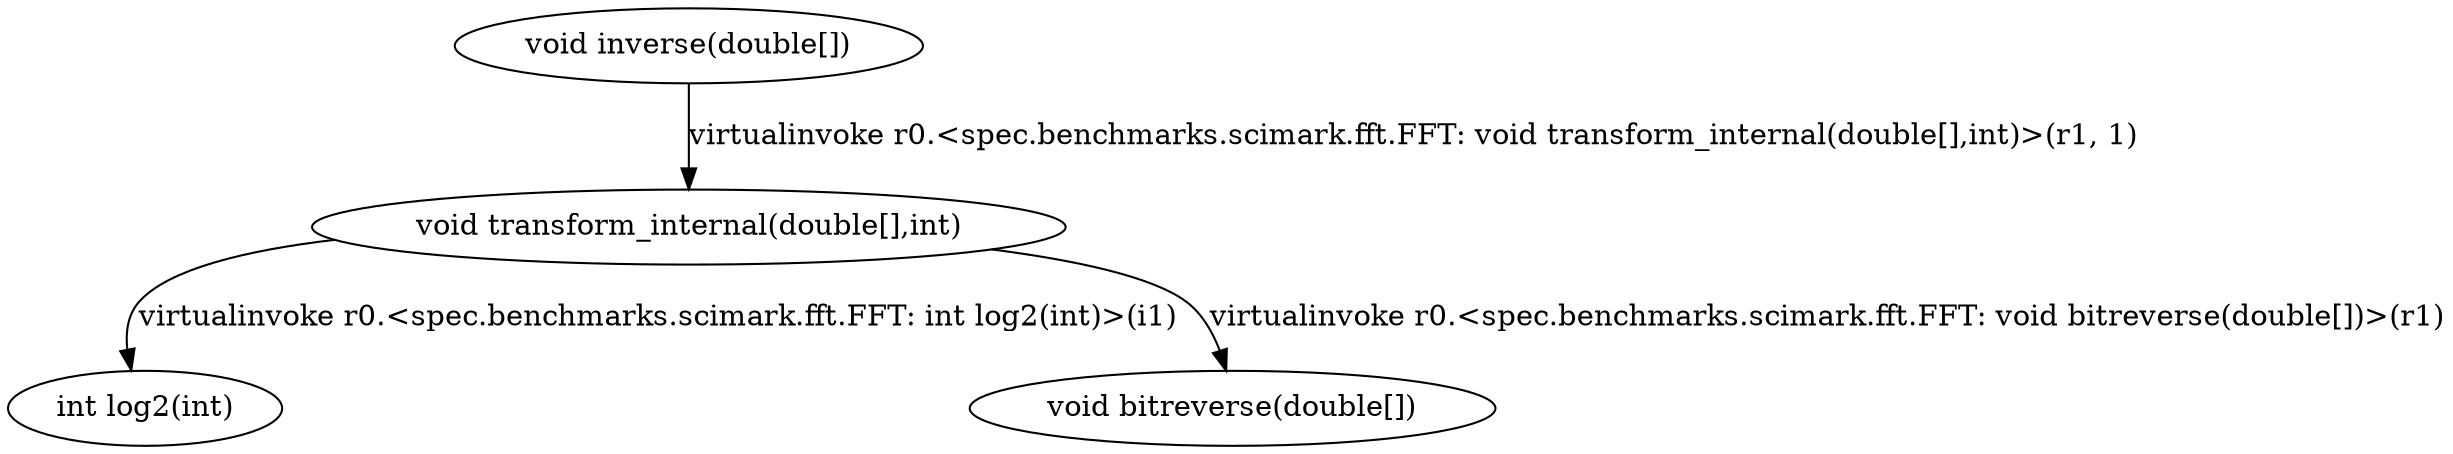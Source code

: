 digraph g {
3[label="int log2(int)"]
0[label="void inverse(double[])"]
2[label="void bitreverse(double[])"]
1[label="void transform_internal(double[],int)"]
0->1[label="virtualinvoke r0.<spec.benchmarks.scimark.fft.FFT: void transform_internal(double[],int)>(r1, 1)"]
1->2[label="virtualinvoke r0.<spec.benchmarks.scimark.fft.FFT: void bitreverse(double[])>(r1)"]
1->3[label="virtualinvoke r0.<spec.benchmarks.scimark.fft.FFT: int log2(int)>(i1)"]
}